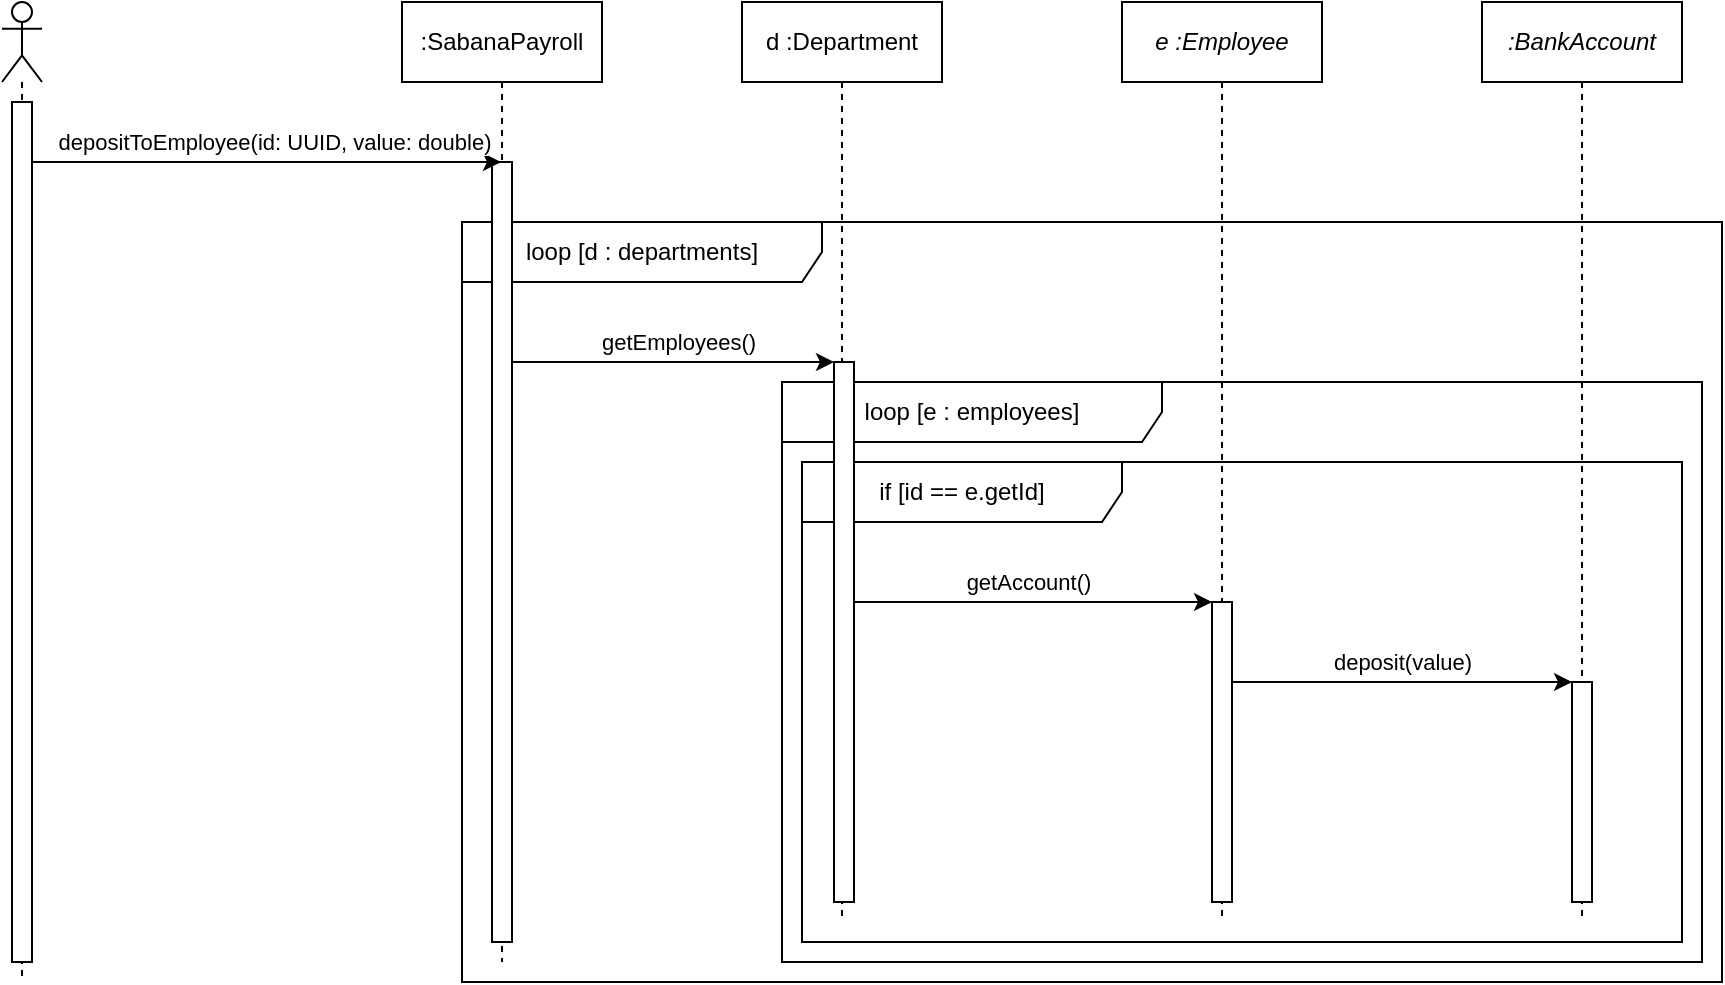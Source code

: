 <mxfile version="14.5.7" type="device"><diagram id="tjMw-AREbyIy7dXK86ha" name="Page-1"><mxGraphModel dx="1422" dy="705" grid="1" gridSize="10" guides="1" tooltips="1" connect="1" arrows="1" fold="1" page="1" pageScale="1" pageWidth="827" pageHeight="1169" math="0" shadow="0"><root><mxCell id="0"/><mxCell id="1" parent="0"/><mxCell id="cmKOPJew6WPWSb37xfwk-11" value="loop [d : departments]" style="shape=umlFrame;whiteSpace=wrap;html=1;width=180;height=30;" parent="1" vertex="1"><mxGeometry x="280" y="150" width="630" height="380" as="geometry"/></mxCell><mxCell id="cmKOPJew6WPWSb37xfwk-16" value="loop [e : employees]" style="shape=umlFrame;whiteSpace=wrap;html=1;width=190;height=30;" parent="1" vertex="1"><mxGeometry x="440" y="230" width="460" height="290" as="geometry"/></mxCell><mxCell id="cmKOPJew6WPWSb37xfwk-19" value="if [id == e.getId]" style="shape=umlFrame;whiteSpace=wrap;html=1;width=160;height=30;" parent="1" vertex="1"><mxGeometry x="450" y="270" width="440" height="240" as="geometry"/></mxCell><mxCell id="cmKOPJew6WPWSb37xfwk-2" value="" style="shape=umlLifeline;participant=umlActor;perimeter=lifelinePerimeter;whiteSpace=wrap;html=1;container=1;collapsible=0;recursiveResize=0;verticalAlign=top;spacingTop=36;outlineConnect=0;" parent="1" vertex="1"><mxGeometry x="50" y="40" width="20" height="490" as="geometry"/></mxCell><mxCell id="cmKOPJew6WPWSb37xfwk-3" value="" style="html=1;points=[];perimeter=orthogonalPerimeter;" parent="cmKOPJew6WPWSb37xfwk-2" vertex="1"><mxGeometry x="5" y="50" width="10" height="430" as="geometry"/></mxCell><mxCell id="cmKOPJew6WPWSb37xfwk-5" value=":SabanaPayroll" style="shape=umlLifeline;perimeter=lifelinePerimeter;whiteSpace=wrap;html=1;container=1;collapsible=0;recursiveResize=0;outlineConnect=0;" parent="1" vertex="1"><mxGeometry x="250" y="40" width="100" height="480" as="geometry"/></mxCell><mxCell id="cmKOPJew6WPWSb37xfwk-9" value="" style="html=1;points=[];perimeter=orthogonalPerimeter;" parent="cmKOPJew6WPWSb37xfwk-5" vertex="1"><mxGeometry x="45" y="80" width="10" height="390" as="geometry"/></mxCell><mxCell id="cmKOPJew6WPWSb37xfwk-6" value="depositToEmployee(id: UUID, value: double)" style="edgeStyle=orthogonalEdgeStyle;rounded=0;orthogonalLoop=1;jettySize=auto;html=1;" parent="1" source="cmKOPJew6WPWSb37xfwk-3" target="cmKOPJew6WPWSb37xfwk-5" edge="1"><mxGeometry x="0.03" y="10" relative="1" as="geometry"><mxPoint x="150" y="180" as="targetPoint"/><Array as="points"><mxPoint x="170" y="120"/><mxPoint x="170" y="120"/></Array><mxPoint as="offset"/></mxGeometry></mxCell><mxCell id="cmKOPJew6WPWSb37xfwk-7" value="d :Department" style="shape=umlLifeline;perimeter=lifelinePerimeter;whiteSpace=wrap;html=1;container=1;collapsible=0;recursiveResize=0;outlineConnect=0;" parent="1" vertex="1"><mxGeometry x="420" y="40" width="100" height="460" as="geometry"/></mxCell><mxCell id="cmKOPJew6WPWSb37xfwk-13" value="" style="html=1;points=[];perimeter=orthogonalPerimeter;" parent="cmKOPJew6WPWSb37xfwk-7" vertex="1"><mxGeometry x="46" y="180" width="10" height="270" as="geometry"/></mxCell><mxCell id="cmKOPJew6WPWSb37xfwk-12" value="&lt;span&gt;e :Employee&lt;/span&gt;" style="shape=umlLifeline;perimeter=lifelinePerimeter;whiteSpace=wrap;html=1;container=1;collapsible=0;recursiveResize=0;outlineConnect=0;fontStyle=2" parent="1" vertex="1"><mxGeometry x="610" y="40" width="100" height="460" as="geometry"/></mxCell><mxCell id="cmKOPJew6WPWSb37xfwk-17" value="" style="html=1;points=[];perimeter=orthogonalPerimeter;" parent="cmKOPJew6WPWSb37xfwk-12" vertex="1"><mxGeometry x="45" y="300" width="10" height="150" as="geometry"/></mxCell><mxCell id="cmKOPJew6WPWSb37xfwk-15" value="getEmployees()" style="edgeStyle=orthogonalEdgeStyle;rounded=0;orthogonalLoop=1;jettySize=auto;html=1;" parent="1" source="cmKOPJew6WPWSb37xfwk-9" target="cmKOPJew6WPWSb37xfwk-13" edge="1"><mxGeometry x="0.024" y="10" relative="1" as="geometry"><Array as="points"><mxPoint x="360" y="220"/><mxPoint x="360" y="220"/></Array><mxPoint as="offset"/></mxGeometry></mxCell><mxCell id="cmKOPJew6WPWSb37xfwk-18" value="getAccount()" style="edgeStyle=orthogonalEdgeStyle;rounded=0;orthogonalLoop=1;jettySize=auto;html=1;" parent="1" source="cmKOPJew6WPWSb37xfwk-13" target="cmKOPJew6WPWSb37xfwk-17" edge="1"><mxGeometry x="-0.027" y="10" relative="1" as="geometry"><Array as="points"><mxPoint x="560" y="340"/><mxPoint x="560" y="340"/></Array><mxPoint as="offset"/></mxGeometry></mxCell><mxCell id="cmKOPJew6WPWSb37xfwk-20" value=":BankAccount" style="shape=umlLifeline;perimeter=lifelinePerimeter;whiteSpace=wrap;html=1;container=1;collapsible=0;recursiveResize=0;outlineConnect=0;fontStyle=2" parent="1" vertex="1"><mxGeometry x="790" y="40" width="100" height="460" as="geometry"/></mxCell><mxCell id="cmKOPJew6WPWSb37xfwk-21" value="" style="html=1;points=[];perimeter=orthogonalPerimeter;" parent="cmKOPJew6WPWSb37xfwk-20" vertex="1"><mxGeometry x="45" y="340" width="10" height="110" as="geometry"/></mxCell><mxCell id="cmKOPJew6WPWSb37xfwk-22" value="deposit(value)" style="edgeStyle=orthogonalEdgeStyle;rounded=0;orthogonalLoop=1;jettySize=auto;html=1;" parent="1" source="cmKOPJew6WPWSb37xfwk-17" target="cmKOPJew6WPWSb37xfwk-21" edge="1"><mxGeometry y="10" relative="1" as="geometry"><Array as="points"><mxPoint x="800" y="380"/><mxPoint x="800" y="380"/></Array><mxPoint as="offset"/></mxGeometry></mxCell></root></mxGraphModel></diagram></mxfile>